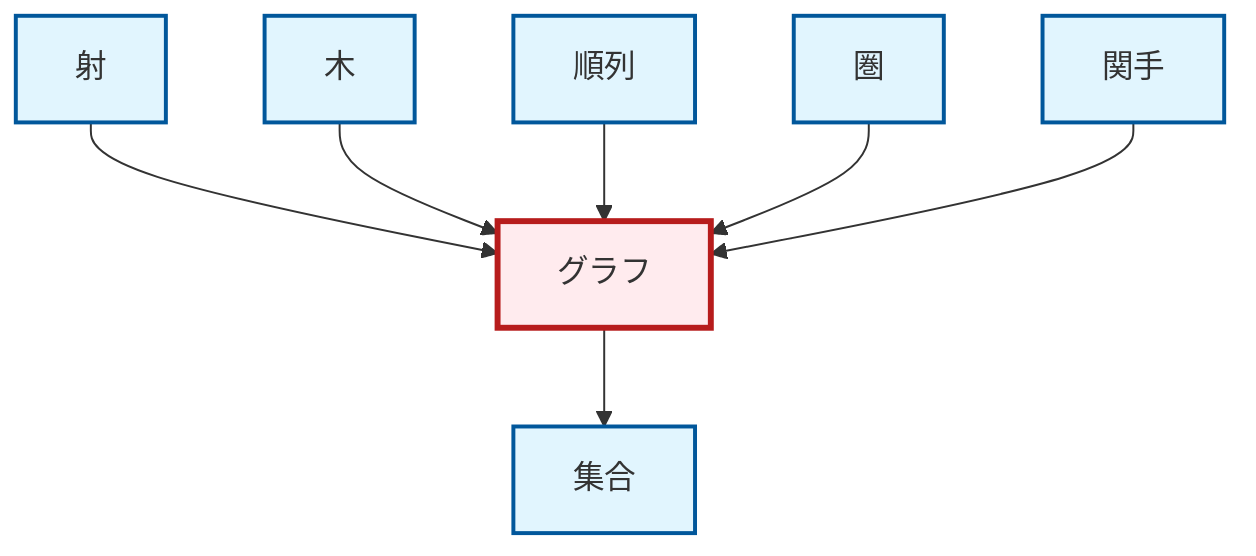 graph TD
    classDef definition fill:#e1f5fe,stroke:#01579b,stroke-width:2px
    classDef theorem fill:#f3e5f5,stroke:#4a148c,stroke-width:2px
    classDef axiom fill:#fff3e0,stroke:#e65100,stroke-width:2px
    classDef example fill:#e8f5e9,stroke:#1b5e20,stroke-width:2px
    classDef current fill:#ffebee,stroke:#b71c1c,stroke-width:3px
    def-category["圏"]:::definition
    def-permutation["順列"]:::definition
    def-set["集合"]:::definition
    def-graph["グラフ"]:::definition
    def-tree["木"]:::definition
    def-morphism["射"]:::definition
    def-functor["関手"]:::definition
    def-morphism --> def-graph
    def-tree --> def-graph
    def-permutation --> def-graph
    def-graph --> def-set
    def-category --> def-graph
    def-functor --> def-graph
    class def-graph current